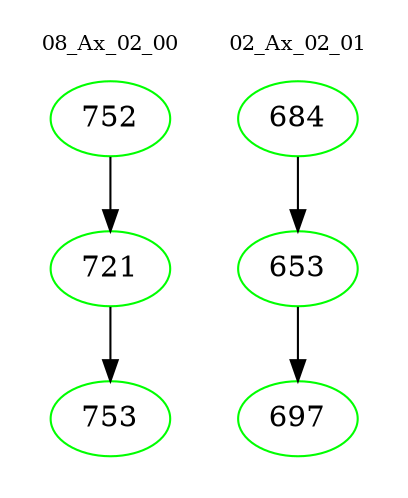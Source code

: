 digraph{
subgraph cluster_0 {
color = white
label = "08_Ax_02_00";
fontsize=10;
T0_752 [label="752", color="green"]
T0_752 -> T0_721 [color="black"]
T0_721 [label="721", color="green"]
T0_721 -> T0_753 [color="black"]
T0_753 [label="753", color="green"]
}
subgraph cluster_1 {
color = white
label = "02_Ax_02_01";
fontsize=10;
T1_684 [label="684", color="green"]
T1_684 -> T1_653 [color="black"]
T1_653 [label="653", color="green"]
T1_653 -> T1_697 [color="black"]
T1_697 [label="697", color="green"]
}
}
